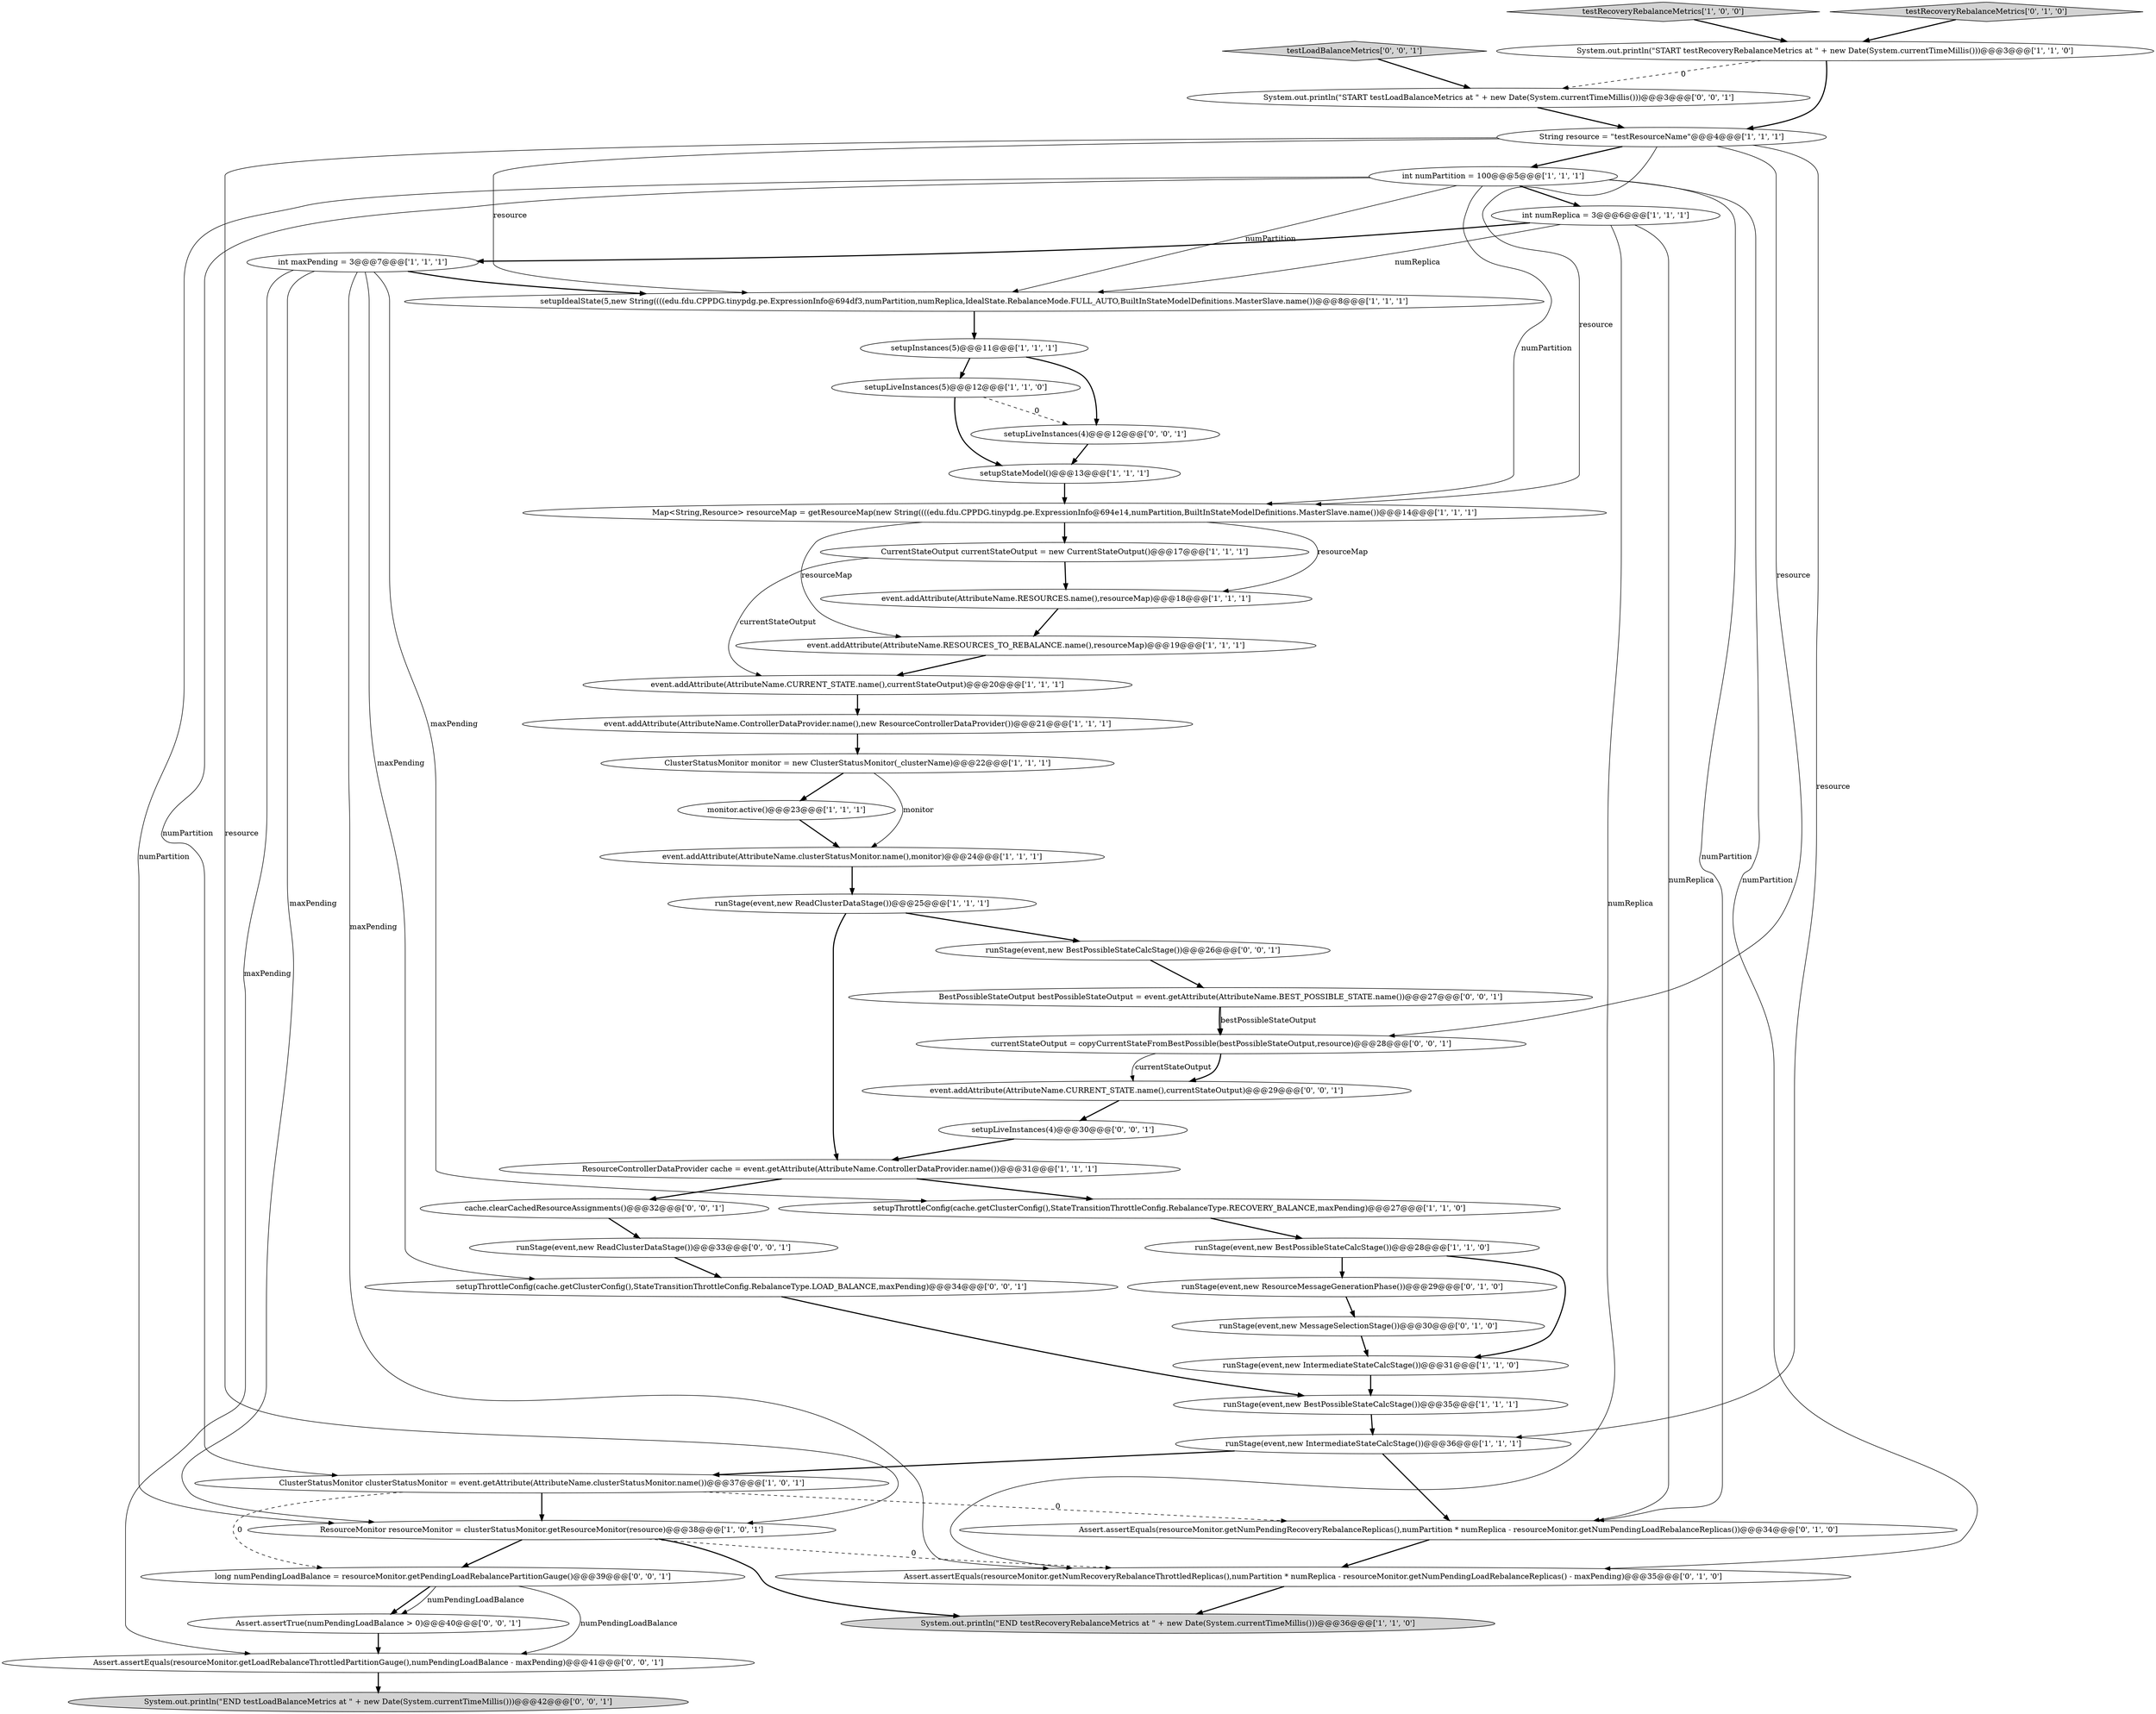 digraph {
20 [style = filled, label = "event.addAttribute(AttributeName.clusterStatusMonitor.name(),monitor)@@@24@@@['1', '1', '1']", fillcolor = white, shape = ellipse image = "AAA0AAABBB1BBB"];
46 [style = filled, label = "System.out.println(\"START testLoadBalanceMetrics at \" + new Date(System.currentTimeMillis()))@@@3@@@['0', '0', '1']", fillcolor = white, shape = ellipse image = "AAA0AAABBB3BBB"];
47 [style = filled, label = "BestPossibleStateOutput bestPossibleStateOutput = event.getAttribute(AttributeName.BEST_POSSIBLE_STATE.name())@@@27@@@['0', '0', '1']", fillcolor = white, shape = ellipse image = "AAA0AAABBB3BBB"];
8 [style = filled, label = "testRecoveryRebalanceMetrics['1', '0', '0']", fillcolor = lightgray, shape = diamond image = "AAA0AAABBB1BBB"];
14 [style = filled, label = "event.addAttribute(AttributeName.ControllerDataProvider.name(),new ResourceControllerDataProvider())@@@21@@@['1', '1', '1']", fillcolor = white, shape = ellipse image = "AAA0AAABBB1BBB"];
30 [style = filled, label = "Assert.assertEquals(resourceMonitor.getNumPendingRecoveryRebalanceReplicas(),numPartition * numReplica - resourceMonitor.getNumPendingLoadRebalanceReplicas())@@@34@@@['0', '1', '0']", fillcolor = white, shape = ellipse image = "AAA1AAABBB2BBB"];
41 [style = filled, label = "Assert.assertTrue(numPendingLoadBalance > 0)@@@40@@@['0', '0', '1']", fillcolor = white, shape = ellipse image = "AAA0AAABBB3BBB"];
11 [style = filled, label = "setupStateModel()@@@13@@@['1', '1', '1']", fillcolor = white, shape = ellipse image = "AAA0AAABBB1BBB"];
1 [style = filled, label = "Map<String,Resource> resourceMap = getResourceMap(new String((((edu.fdu.CPPDG.tinypdg.pe.ExpressionInfo@694e14,numPartition,BuiltInStateModelDefinitions.MasterSlave.name())@@@14@@@['1', '1', '1']", fillcolor = white, shape = ellipse image = "AAA0AAABBB1BBB"];
31 [style = filled, label = "Assert.assertEquals(resourceMonitor.getNumRecoveryRebalanceThrottledReplicas(),numPartition * numReplica - resourceMonitor.getNumPendingLoadRebalanceReplicas() - maxPending)@@@35@@@['0', '1', '0']", fillcolor = white, shape = ellipse image = "AAA1AAABBB2BBB"];
42 [style = filled, label = "cache.clearCachedResourceAssignments()@@@32@@@['0', '0', '1']", fillcolor = white, shape = ellipse image = "AAA0AAABBB3BBB"];
36 [style = filled, label = "runStage(event,new BestPossibleStateCalcStage())@@@26@@@['0', '0', '1']", fillcolor = white, shape = ellipse image = "AAA0AAABBB3BBB"];
18 [style = filled, label = "event.addAttribute(AttributeName.RESOURCES_TO_REBALANCE.name(),resourceMap)@@@19@@@['1', '1', '1']", fillcolor = white, shape = ellipse image = "AAA0AAABBB1BBB"];
15 [style = filled, label = "runStage(event,new BestPossibleStateCalcStage())@@@28@@@['1', '1', '0']", fillcolor = white, shape = ellipse image = "AAA0AAABBB1BBB"];
48 [style = filled, label = "setupThrottleConfig(cache.getClusterConfig(),StateTransitionThrottleConfig.RebalanceType.LOAD_BALANCE,maxPending)@@@34@@@['0', '0', '1']", fillcolor = white, shape = ellipse image = "AAA0AAABBB3BBB"];
27 [style = filled, label = "String resource = \"testResourceName\"@@@4@@@['1', '1', '1']", fillcolor = white, shape = ellipse image = "AAA0AAABBB1BBB"];
32 [style = filled, label = "runStage(event,new MessageSelectionStage())@@@30@@@['0', '1', '0']", fillcolor = white, shape = ellipse image = "AAA1AAABBB2BBB"];
38 [style = filled, label = "System.out.println(\"END testLoadBalanceMetrics at \" + new Date(System.currentTimeMillis()))@@@42@@@['0', '0', '1']", fillcolor = lightgray, shape = ellipse image = "AAA0AAABBB3BBB"];
19 [style = filled, label = "int numReplica = 3@@@6@@@['1', '1', '1']", fillcolor = white, shape = ellipse image = "AAA0AAABBB1BBB"];
26 [style = filled, label = "setupLiveInstances(5)@@@12@@@['1', '1', '0']", fillcolor = white, shape = ellipse image = "AAA0AAABBB1BBB"];
28 [style = filled, label = "runStage(event,new ReadClusterDataStage())@@@25@@@['1', '1', '1']", fillcolor = white, shape = ellipse image = "AAA0AAABBB1BBB"];
35 [style = filled, label = "setupLiveInstances(4)@@@12@@@['0', '0', '1']", fillcolor = white, shape = ellipse image = "AAA0AAABBB3BBB"];
9 [style = filled, label = "ResourceControllerDataProvider cache = event.getAttribute(AttributeName.ControllerDataProvider.name())@@@31@@@['1', '1', '1']", fillcolor = white, shape = ellipse image = "AAA0AAABBB1BBB"];
39 [style = filled, label = "event.addAttribute(AttributeName.CURRENT_STATE.name(),currentStateOutput)@@@29@@@['0', '0', '1']", fillcolor = white, shape = ellipse image = "AAA0AAABBB3BBB"];
10 [style = filled, label = "CurrentStateOutput currentStateOutput = new CurrentStateOutput()@@@17@@@['1', '1', '1']", fillcolor = white, shape = ellipse image = "AAA0AAABBB1BBB"];
34 [style = filled, label = "runStage(event,new ReadClusterDataStage())@@@33@@@['0', '0', '1']", fillcolor = white, shape = ellipse image = "AAA0AAABBB3BBB"];
13 [style = filled, label = "monitor.active()@@@23@@@['1', '1', '1']", fillcolor = white, shape = ellipse image = "AAA0AAABBB1BBB"];
17 [style = filled, label = "runStage(event,new IntermediateStateCalcStage())@@@36@@@['1', '1', '1']", fillcolor = white, shape = ellipse image = "AAA0AAABBB1BBB"];
29 [style = filled, label = "runStage(event,new ResourceMessageGenerationPhase())@@@29@@@['0', '1', '0']", fillcolor = white, shape = ellipse image = "AAA1AAABBB2BBB"];
6 [style = filled, label = "event.addAttribute(AttributeName.RESOURCES.name(),resourceMap)@@@18@@@['1', '1', '1']", fillcolor = white, shape = ellipse image = "AAA0AAABBB1BBB"];
45 [style = filled, label = "long numPendingLoadBalance = resourceMonitor.getPendingLoadRebalancePartitionGauge()@@@39@@@['0', '0', '1']", fillcolor = white, shape = ellipse image = "AAA0AAABBB3BBB"];
21 [style = filled, label = "ClusterStatusMonitor clusterStatusMonitor = event.getAttribute(AttributeName.clusterStatusMonitor.name())@@@37@@@['1', '0', '1']", fillcolor = white, shape = ellipse image = "AAA0AAABBB1BBB"];
25 [style = filled, label = "setupThrottleConfig(cache.getClusterConfig(),StateTransitionThrottleConfig.RebalanceType.RECOVERY_BALANCE,maxPending)@@@27@@@['1', '1', '0']", fillcolor = white, shape = ellipse image = "AAA0AAABBB1BBB"];
7 [style = filled, label = "ResourceMonitor resourceMonitor = clusterStatusMonitor.getResourceMonitor(resource)@@@38@@@['1', '0', '1']", fillcolor = white, shape = ellipse image = "AAA0AAABBB1BBB"];
22 [style = filled, label = "ClusterStatusMonitor monitor = new ClusterStatusMonitor(_clusterName)@@@22@@@['1', '1', '1']", fillcolor = white, shape = ellipse image = "AAA0AAABBB1BBB"];
3 [style = filled, label = "setupInstances(5)@@@11@@@['1', '1', '1']", fillcolor = white, shape = ellipse image = "AAA0AAABBB1BBB"];
44 [style = filled, label = "currentStateOutput = copyCurrentStateFromBestPossible(bestPossibleStateOutput,resource)@@@28@@@['0', '0', '1']", fillcolor = white, shape = ellipse image = "AAA0AAABBB3BBB"];
16 [style = filled, label = "runStage(event,new BestPossibleStateCalcStage())@@@35@@@['1', '1', '1']", fillcolor = white, shape = ellipse image = "AAA0AAABBB1BBB"];
12 [style = filled, label = "int numPartition = 100@@@5@@@['1', '1', '1']", fillcolor = white, shape = ellipse image = "AAA0AAABBB1BBB"];
37 [style = filled, label = "testLoadBalanceMetrics['0', '0', '1']", fillcolor = lightgray, shape = diamond image = "AAA0AAABBB3BBB"];
23 [style = filled, label = "runStage(event,new IntermediateStateCalcStage())@@@31@@@['1', '1', '0']", fillcolor = white, shape = ellipse image = "AAA0AAABBB1BBB"];
40 [style = filled, label = "Assert.assertEquals(resourceMonitor.getLoadRebalanceThrottledPartitionGauge(),numPendingLoadBalance - maxPending)@@@41@@@['0', '0', '1']", fillcolor = white, shape = ellipse image = "AAA0AAABBB3BBB"];
43 [style = filled, label = "setupLiveInstances(4)@@@30@@@['0', '0', '1']", fillcolor = white, shape = ellipse image = "AAA0AAABBB3BBB"];
2 [style = filled, label = "int maxPending = 3@@@7@@@['1', '1', '1']", fillcolor = white, shape = ellipse image = "AAA0AAABBB1BBB"];
4 [style = filled, label = "event.addAttribute(AttributeName.CURRENT_STATE.name(),currentStateOutput)@@@20@@@['1', '1', '1']", fillcolor = white, shape = ellipse image = "AAA0AAABBB1BBB"];
24 [style = filled, label = "setupIdealState(5,new String((((edu.fdu.CPPDG.tinypdg.pe.ExpressionInfo@694df3,numPartition,numReplica,IdealState.RebalanceMode.FULL_AUTO,BuiltInStateModelDefinitions.MasterSlave.name())@@@8@@@['1', '1', '1']", fillcolor = white, shape = ellipse image = "AAA0AAABBB1BBB"];
5 [style = filled, label = "System.out.println(\"START testRecoveryRebalanceMetrics at \" + new Date(System.currentTimeMillis()))@@@3@@@['1', '1', '0']", fillcolor = white, shape = ellipse image = "AAA0AAABBB1BBB"];
33 [style = filled, label = "testRecoveryRebalanceMetrics['0', '1', '0']", fillcolor = lightgray, shape = diamond image = "AAA0AAABBB2BBB"];
0 [style = filled, label = "System.out.println(\"END testRecoveryRebalanceMetrics at \" + new Date(System.currentTimeMillis()))@@@36@@@['1', '1', '0']", fillcolor = lightgray, shape = ellipse image = "AAA0AAABBB1BBB"];
27->24 [style = solid, label="resource"];
32->23 [style = bold, label=""];
19->24 [style = solid, label="numReplica"];
47->44 [style = solid, label="bestPossibleStateOutput"];
17->21 [style = bold, label=""];
23->16 [style = bold, label=""];
45->41 [style = bold, label=""];
3->35 [style = bold, label=""];
29->32 [style = bold, label=""];
7->0 [style = bold, label=""];
36->47 [style = bold, label=""];
13->20 [style = bold, label=""];
9->25 [style = bold, label=""];
22->13 [style = bold, label=""];
19->30 [style = solid, label="numReplica"];
41->40 [style = bold, label=""];
1->18 [style = solid, label="resourceMap"];
1->10 [style = bold, label=""];
8->5 [style = bold, label=""];
9->42 [style = bold, label=""];
45->40 [style = solid, label="numPendingLoadBalance"];
12->1 [style = solid, label="numPartition"];
2->31 [style = solid, label="maxPending"];
27->17 [style = solid, label="resource"];
15->23 [style = bold, label=""];
34->48 [style = bold, label=""];
42->34 [style = bold, label=""];
26->35 [style = dashed, label="0"];
30->31 [style = bold, label=""];
12->31 [style = solid, label="numPartition"];
22->20 [style = solid, label="monitor"];
12->19 [style = bold, label=""];
5->27 [style = bold, label=""];
2->24 [style = bold, label=""];
19->2 [style = bold, label=""];
35->11 [style = bold, label=""];
2->40 [style = solid, label="maxPending"];
43->9 [style = bold, label=""];
44->39 [style = bold, label=""];
25->15 [style = bold, label=""];
28->9 [style = bold, label=""];
14->22 [style = bold, label=""];
15->29 [style = bold, label=""];
33->5 [style = bold, label=""];
1->6 [style = solid, label="resourceMap"];
6->18 [style = bold, label=""];
10->6 [style = bold, label=""];
7->31 [style = dashed, label="0"];
46->27 [style = bold, label=""];
39->43 [style = bold, label=""];
45->41 [style = solid, label="numPendingLoadBalance"];
2->48 [style = solid, label="maxPending"];
27->44 [style = solid, label="resource"];
12->30 [style = solid, label="numPartition"];
2->25 [style = solid, label="maxPending"];
48->16 [style = bold, label=""];
26->11 [style = bold, label=""];
2->7 [style = solid, label="maxPending"];
24->3 [style = bold, label=""];
12->24 [style = solid, label="numPartition"];
7->45 [style = bold, label=""];
21->7 [style = bold, label=""];
12->21 [style = solid, label="numPartition"];
16->17 [style = bold, label=""];
37->46 [style = bold, label=""];
17->30 [style = bold, label=""];
27->7 [style = solid, label="resource"];
44->39 [style = solid, label="currentStateOutput"];
47->44 [style = bold, label=""];
40->38 [style = bold, label=""];
5->46 [style = dashed, label="0"];
27->12 [style = bold, label=""];
3->26 [style = bold, label=""];
11->1 [style = bold, label=""];
19->31 [style = solid, label="numReplica"];
10->4 [style = solid, label="currentStateOutput"];
28->36 [style = bold, label=""];
12->7 [style = solid, label="numPartition"];
20->28 [style = bold, label=""];
4->14 [style = bold, label=""];
21->30 [style = dashed, label="0"];
27->1 [style = solid, label="resource"];
21->45 [style = dashed, label="0"];
18->4 [style = bold, label=""];
31->0 [style = bold, label=""];
}
